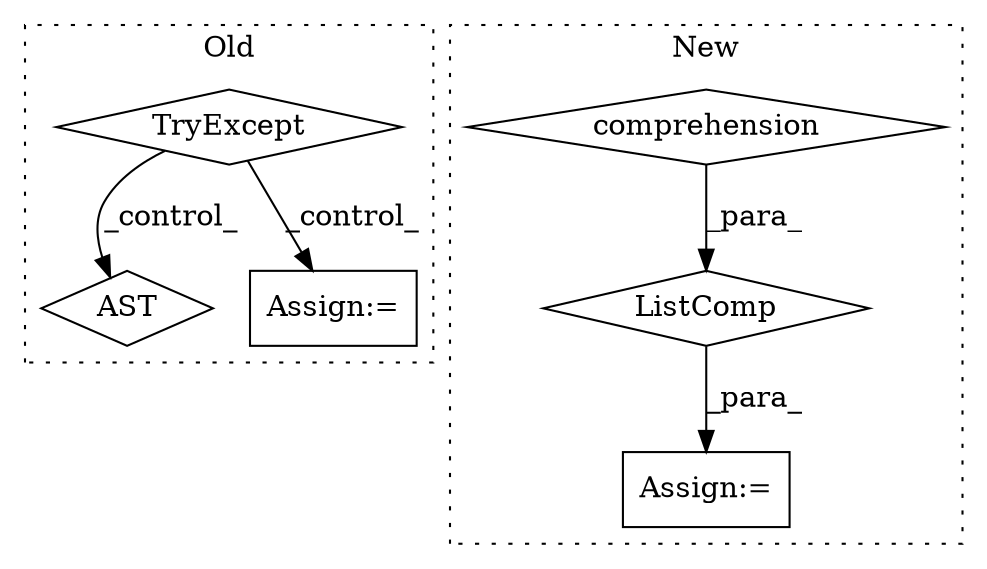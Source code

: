 digraph G {
subgraph cluster0 {
1 [label="TryExcept" a="71" s="1887" l="25" shape="diamond"];
3 [label="AST" a="2" s="2256,0" l="7,0" shape="diamond"];
6 [label="Assign:=" a="68" s="1929" l="3" shape="box"];
label = "Old";
style="dotted";
}
subgraph cluster1 {
2 [label="ListComp" a="106" s="1842" l="57" shape="diamond"];
4 [label="comprehension" a="45" s="1845" l="3" shape="diamond"];
5 [label="Assign:=" a="68" s="2060" l="3" shape="box"];
label = "New";
style="dotted";
}
1 -> 6 [label="_control_"];
1 -> 3 [label="_control_"];
2 -> 5 [label="_para_"];
4 -> 2 [label="_para_"];
}